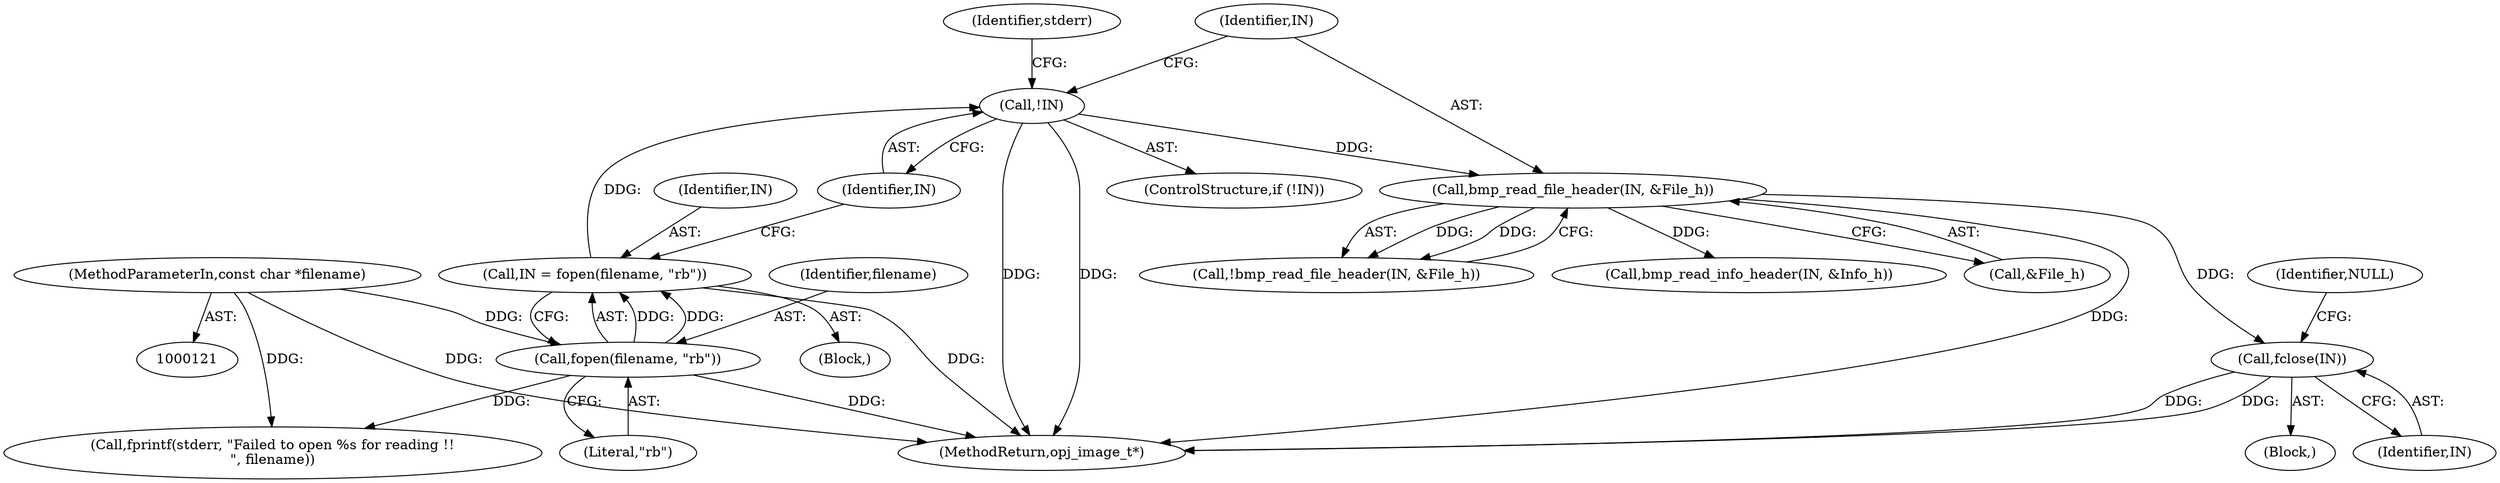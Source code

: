 digraph "0_openjpeg_da940424816e11d624362ce080bc026adffa26e8@API" {
"1000189" [label="(Call,fclose(IN))"];
"1000184" [label="(Call,bmp_read_file_header(IN, &File_h))"];
"1000173" [label="(Call,!IN)"];
"1000167" [label="(Call,IN = fopen(filename, \"rb\"))"];
"1000169" [label="(Call,fopen(filename, \"rb\"))"];
"1000122" [label="(MethodParameterIn,const char *filename)"];
"1000192" [label="(Identifier,NULL)"];
"1000183" [label="(Call,!bmp_read_file_header(IN, &File_h))"];
"1000172" [label="(ControlStructure,if (!IN))"];
"1000185" [label="(Identifier,IN)"];
"1000174" [label="(Identifier,IN)"];
"1000169" [label="(Call,fopen(filename, \"rb\"))"];
"1000167" [label="(Call,IN = fopen(filename, \"rb\"))"];
"1000190" [label="(Identifier,IN)"];
"1000122" [label="(MethodParameterIn,const char *filename)"];
"1000177" [label="(Identifier,stderr)"];
"1000980" [label="(MethodReturn,opj_image_t*)"];
"1000195" [label="(Call,bmp_read_info_header(IN, &Info_h))"];
"1000171" [label="(Literal,\"rb\")"];
"1000188" [label="(Block,)"];
"1000168" [label="(Identifier,IN)"];
"1000189" [label="(Call,fclose(IN))"];
"1000173" [label="(Call,!IN)"];
"1000170" [label="(Identifier,filename)"];
"1000186" [label="(Call,&File_h)"];
"1000176" [label="(Call,fprintf(stderr, \"Failed to open %s for reading !!\n\", filename))"];
"1000124" [label="(Block,)"];
"1000184" [label="(Call,bmp_read_file_header(IN, &File_h))"];
"1000189" -> "1000188"  [label="AST: "];
"1000189" -> "1000190"  [label="CFG: "];
"1000190" -> "1000189"  [label="AST: "];
"1000192" -> "1000189"  [label="CFG: "];
"1000189" -> "1000980"  [label="DDG: "];
"1000189" -> "1000980"  [label="DDG: "];
"1000184" -> "1000189"  [label="DDG: "];
"1000184" -> "1000183"  [label="AST: "];
"1000184" -> "1000186"  [label="CFG: "];
"1000185" -> "1000184"  [label="AST: "];
"1000186" -> "1000184"  [label="AST: "];
"1000183" -> "1000184"  [label="CFG: "];
"1000184" -> "1000980"  [label="DDG: "];
"1000184" -> "1000183"  [label="DDG: "];
"1000184" -> "1000183"  [label="DDG: "];
"1000173" -> "1000184"  [label="DDG: "];
"1000184" -> "1000195"  [label="DDG: "];
"1000173" -> "1000172"  [label="AST: "];
"1000173" -> "1000174"  [label="CFG: "];
"1000174" -> "1000173"  [label="AST: "];
"1000177" -> "1000173"  [label="CFG: "];
"1000185" -> "1000173"  [label="CFG: "];
"1000173" -> "1000980"  [label="DDG: "];
"1000173" -> "1000980"  [label="DDG: "];
"1000167" -> "1000173"  [label="DDG: "];
"1000167" -> "1000124"  [label="AST: "];
"1000167" -> "1000169"  [label="CFG: "];
"1000168" -> "1000167"  [label="AST: "];
"1000169" -> "1000167"  [label="AST: "];
"1000174" -> "1000167"  [label="CFG: "];
"1000167" -> "1000980"  [label="DDG: "];
"1000169" -> "1000167"  [label="DDG: "];
"1000169" -> "1000167"  [label="DDG: "];
"1000169" -> "1000171"  [label="CFG: "];
"1000170" -> "1000169"  [label="AST: "];
"1000171" -> "1000169"  [label="AST: "];
"1000169" -> "1000980"  [label="DDG: "];
"1000122" -> "1000169"  [label="DDG: "];
"1000169" -> "1000176"  [label="DDG: "];
"1000122" -> "1000121"  [label="AST: "];
"1000122" -> "1000980"  [label="DDG: "];
"1000122" -> "1000176"  [label="DDG: "];
}
